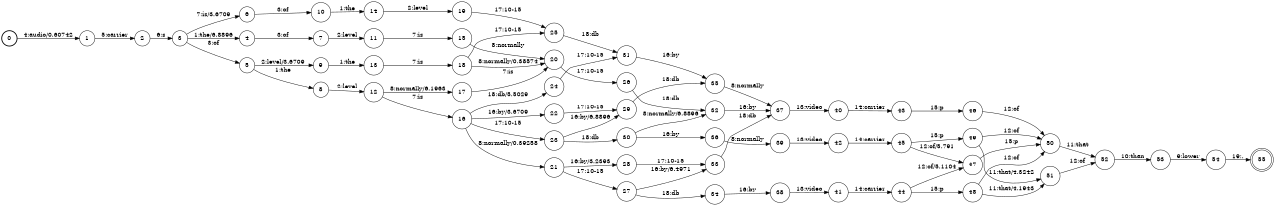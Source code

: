 digraph FST {
rankdir = LR;
size = "8.5,11";
label = "";
center = 1;
orientation = Portrait;
ranksep = "0.4";
nodesep = "0.25";
0 [label = "0", shape = circle, style = bold, fontsize = 14]
	0 -> 1 [label = "4:audio/0.60742", fontsize = 14];
1 [label = "1", shape = circle, style = solid, fontsize = 14]
	1 -> 2 [label = "5:carrier", fontsize = 14];
2 [label = "2", shape = circle, style = solid, fontsize = 14]
	2 -> 3 [label = "6:s", fontsize = 14];
3 [label = "3", shape = circle, style = solid, fontsize = 14]
	3 -> 4 [label = "1:the/6.8896", fontsize = 14];
	3 -> 5 [label = "3:of", fontsize = 14];
	3 -> 6 [label = "7:is/3.6709", fontsize = 14];
4 [label = "4", shape = circle, style = solid, fontsize = 14]
	4 -> 7 [label = "3:of", fontsize = 14];
5 [label = "5", shape = circle, style = solid, fontsize = 14]
	5 -> 8 [label = "1:the", fontsize = 14];
	5 -> 9 [label = "2:level/3.6709", fontsize = 14];
6 [label = "6", shape = circle, style = solid, fontsize = 14]
	6 -> 10 [label = "3:of", fontsize = 14];
7 [label = "7", shape = circle, style = solid, fontsize = 14]
	7 -> 11 [label = "2:level", fontsize = 14];
8 [label = "8", shape = circle, style = solid, fontsize = 14]
	8 -> 12 [label = "2:level", fontsize = 14];
9 [label = "9", shape = circle, style = solid, fontsize = 14]
	9 -> 13 [label = "1:the", fontsize = 14];
10 [label = "10", shape = circle, style = solid, fontsize = 14]
	10 -> 14 [label = "1:the", fontsize = 14];
11 [label = "11", shape = circle, style = solid, fontsize = 14]
	11 -> 15 [label = "7:is", fontsize = 14];
12 [label = "12", shape = circle, style = solid, fontsize = 14]
	12 -> 16 [label = "7:is", fontsize = 14];
	12 -> 17 [label = "8:normally/6.1963", fontsize = 14];
13 [label = "13", shape = circle, style = solid, fontsize = 14]
	13 -> 18 [label = "7:is", fontsize = 14];
14 [label = "14", shape = circle, style = solid, fontsize = 14]
	14 -> 19 [label = "2:level", fontsize = 14];
15 [label = "15", shape = circle, style = solid, fontsize = 14]
	15 -> 20 [label = "8:normally", fontsize = 14];
16 [label = "16", shape = circle, style = solid, fontsize = 14]
	16 -> 21 [label = "8:normally/0.39258", fontsize = 14];
	16 -> 22 [label = "16:by/3.6709", fontsize = 14];
	16 -> 23 [label = "17:10-15", fontsize = 14];
	16 -> 24 [label = "18:db/5.5029", fontsize = 14];
17 [label = "17", shape = circle, style = solid, fontsize = 14]
	17 -> 20 [label = "7:is", fontsize = 14];
18 [label = "18", shape = circle, style = solid, fontsize = 14]
	18 -> 20 [label = "8:normally/0.38574", fontsize = 14];
	18 -> 25 [label = "17:10-15", fontsize = 14];
19 [label = "19", shape = circle, style = solid, fontsize = 14]
	19 -> 25 [label = "17:10-15", fontsize = 14];
20 [label = "20", shape = circle, style = solid, fontsize = 14]
	20 -> 26 [label = "17:10-15", fontsize = 14];
21 [label = "21", shape = circle, style = solid, fontsize = 14]
	21 -> 28 [label = "16:by/3.2393", fontsize = 14];
	21 -> 27 [label = "17:10-15", fontsize = 14];
22 [label = "22", shape = circle, style = solid, fontsize = 14]
	22 -> 29 [label = "17:10-15", fontsize = 14];
23 [label = "23", shape = circle, style = solid, fontsize = 14]
	23 -> 29 [label = "16:by/6.8896", fontsize = 14];
	23 -> 30 [label = "18:db", fontsize = 14];
24 [label = "24", shape = circle, style = solid, fontsize = 14]
	24 -> 31 [label = "17:10-15", fontsize = 14];
25 [label = "25", shape = circle, style = solid, fontsize = 14]
	25 -> 31 [label = "18:db", fontsize = 14];
26 [label = "26", shape = circle, style = solid, fontsize = 14]
	26 -> 32 [label = "18:db", fontsize = 14];
27 [label = "27", shape = circle, style = solid, fontsize = 14]
	27 -> 33 [label = "16:by/6.4971", fontsize = 14];
	27 -> 34 [label = "18:db", fontsize = 14];
28 [label = "28", shape = circle, style = solid, fontsize = 14]
	28 -> 33 [label = "17:10-15", fontsize = 14];
29 [label = "29", shape = circle, style = solid, fontsize = 14]
	29 -> 35 [label = "18:db", fontsize = 14];
30 [label = "30", shape = circle, style = solid, fontsize = 14]
	30 -> 32 [label = "8:normally/6.8896", fontsize = 14];
	30 -> 36 [label = "16:by", fontsize = 14];
31 [label = "31", shape = circle, style = solid, fontsize = 14]
	31 -> 35 [label = "16:by", fontsize = 14];
32 [label = "32", shape = circle, style = solid, fontsize = 14]
	32 -> 37 [label = "16:by", fontsize = 14];
33 [label = "33", shape = circle, style = solid, fontsize = 14]
	33 -> 37 [label = "18:db", fontsize = 14];
34 [label = "34", shape = circle, style = solid, fontsize = 14]
	34 -> 38 [label = "16:by", fontsize = 14];
35 [label = "35", shape = circle, style = solid, fontsize = 14]
	35 -> 37 [label = "8:normally", fontsize = 14];
36 [label = "36", shape = circle, style = solid, fontsize = 14]
	36 -> 39 [label = "8:normally", fontsize = 14];
37 [label = "37", shape = circle, style = solid, fontsize = 14]
	37 -> 40 [label = "13:video", fontsize = 14];
38 [label = "38", shape = circle, style = solid, fontsize = 14]
	38 -> 41 [label = "13:video", fontsize = 14];
39 [label = "39", shape = circle, style = solid, fontsize = 14]
	39 -> 42 [label = "13:video", fontsize = 14];
40 [label = "40", shape = circle, style = solid, fontsize = 14]
	40 -> 43 [label = "14:carrier", fontsize = 14];
41 [label = "41", shape = circle, style = solid, fontsize = 14]
	41 -> 44 [label = "14:carrier", fontsize = 14];
42 [label = "42", shape = circle, style = solid, fontsize = 14]
	42 -> 45 [label = "14:carrier", fontsize = 14];
43 [label = "43", shape = circle, style = solid, fontsize = 14]
	43 -> 46 [label = "15:p", fontsize = 14];
44 [label = "44", shape = circle, style = solid, fontsize = 14]
	44 -> 47 [label = "12:of/5.1104", fontsize = 14];
	44 -> 48 [label = "15:p", fontsize = 14];
45 [label = "45", shape = circle, style = solid, fontsize = 14]
	45 -> 47 [label = "12:of/5.791", fontsize = 14];
	45 -> 49 [label = "15:p", fontsize = 14];
46 [label = "46", shape = circle, style = solid, fontsize = 14]
	46 -> 50 [label = "12:of", fontsize = 14];
47 [label = "47", shape = circle, style = solid, fontsize = 14]
	47 -> 50 [label = "15:p", fontsize = 14];
48 [label = "48", shape = circle, style = solid, fontsize = 14]
	48 -> 50 [label = "12:of", fontsize = 14];
	48 -> 51 [label = "11:that/4.1943", fontsize = 14];
49 [label = "49", shape = circle, style = solid, fontsize = 14]
	49 -> 50 [label = "12:of", fontsize = 14];
	49 -> 51 [label = "11:that/4.3242", fontsize = 14];
50 [label = "50", shape = circle, style = solid, fontsize = 14]
	50 -> 52 [label = "11:that", fontsize = 14];
51 [label = "51", shape = circle, style = solid, fontsize = 14]
	51 -> 52 [label = "12:of", fontsize = 14];
52 [label = "52", shape = circle, style = solid, fontsize = 14]
	52 -> 53 [label = "10:than", fontsize = 14];
53 [label = "53", shape = circle, style = solid, fontsize = 14]
	53 -> 54 [label = "9:lower", fontsize = 14];
54 [label = "54", shape = circle, style = solid, fontsize = 14]
	54 -> 55 [label = "19:.", fontsize = 14];
55 [label = "55", shape = doublecircle, style = solid, fontsize = 14]
}
